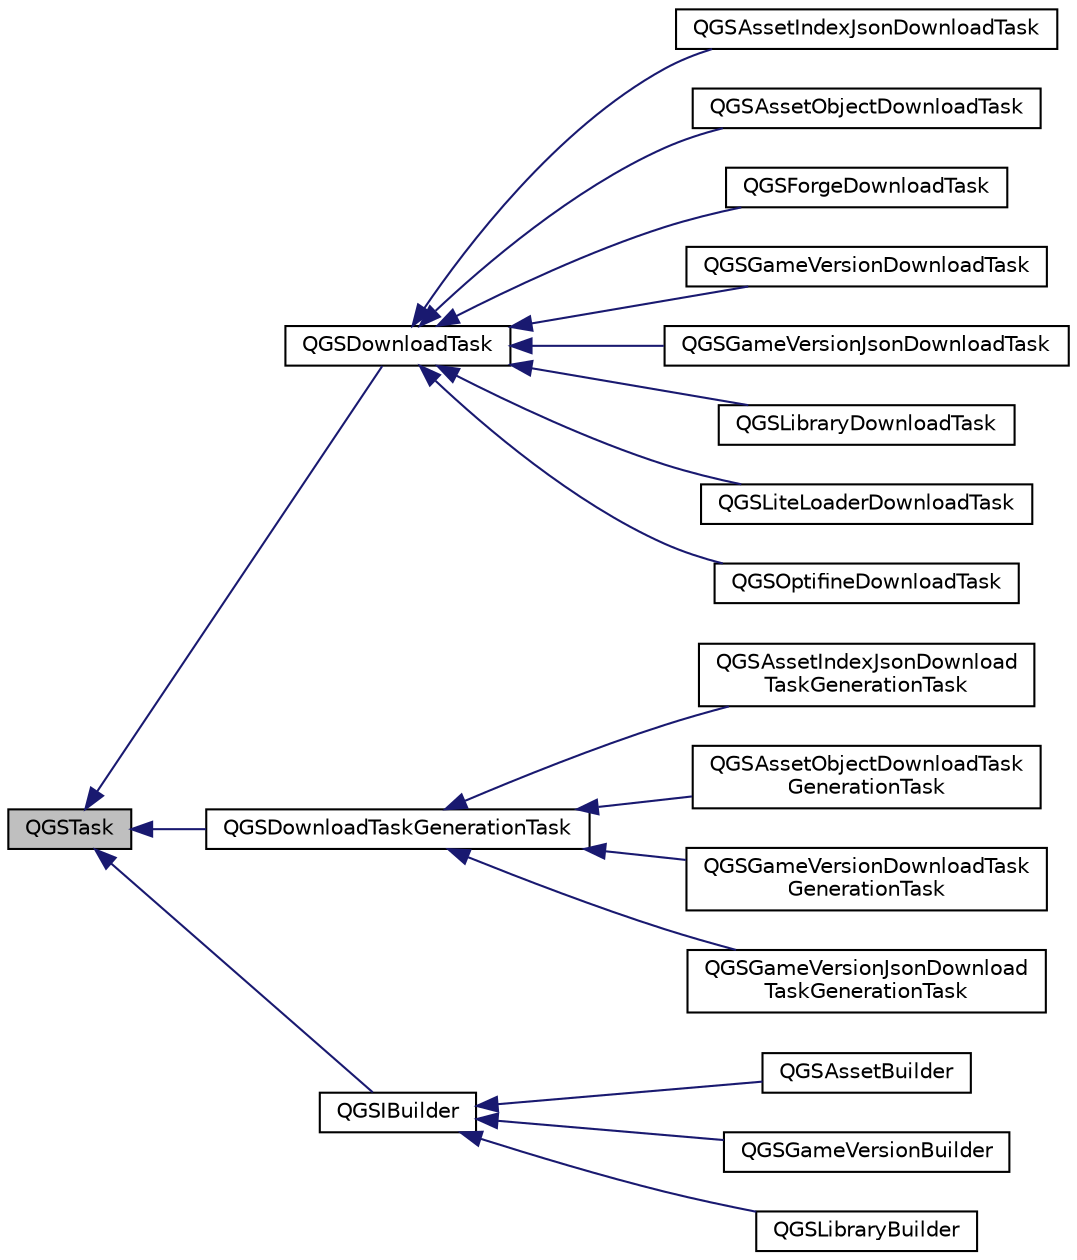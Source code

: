 digraph "QGSTask"
{
  edge [fontname="Helvetica",fontsize="10",labelfontname="Helvetica",labelfontsize="10"];
  node [fontname="Helvetica",fontsize="10",shape=record];
  rankdir="LR";
  Node0 [label="QGSTask",height=0.2,width=0.4,color="black", fillcolor="grey75", style="filled", fontcolor="black"];
  Node0 -> Node1 [dir="back",color="midnightblue",fontsize="10",style="solid",fontname="Helvetica"];
  Node1 [label="QGSDownloadTask",height=0.2,width=0.4,color="black", fillcolor="white", style="filled",URL="$class_q_g_s_download_task.html"];
  Node1 -> Node2 [dir="back",color="midnightblue",fontsize="10",style="solid",fontname="Helvetica"];
  Node2 [label="QGSAssetIndexJsonDownloadTask",height=0.2,width=0.4,color="black", fillcolor="white", style="filled",URL="$class_q_g_s_asset_index_json_download_task.html"];
  Node1 -> Node3 [dir="back",color="midnightblue",fontsize="10",style="solid",fontname="Helvetica"];
  Node3 [label="QGSAssetObjectDownloadTask",height=0.2,width=0.4,color="black", fillcolor="white", style="filled",URL="$class_q_g_s_asset_object_download_task.html"];
  Node1 -> Node4 [dir="back",color="midnightblue",fontsize="10",style="solid",fontname="Helvetica"];
  Node4 [label="QGSForgeDownloadTask",height=0.2,width=0.4,color="black", fillcolor="white", style="filled",URL="$class_q_g_s_forge_download_task.html"];
  Node1 -> Node5 [dir="back",color="midnightblue",fontsize="10",style="solid",fontname="Helvetica"];
  Node5 [label="QGSGameVersionDownloadTask",height=0.2,width=0.4,color="black", fillcolor="white", style="filled",URL="$class_q_g_s_game_version_download_task.html"];
  Node1 -> Node6 [dir="back",color="midnightblue",fontsize="10",style="solid",fontname="Helvetica"];
  Node6 [label="QGSGameVersionJsonDownloadTask",height=0.2,width=0.4,color="black", fillcolor="white", style="filled",URL="$class_q_g_s_game_version_json_download_task.html"];
  Node1 -> Node7 [dir="back",color="midnightblue",fontsize="10",style="solid",fontname="Helvetica"];
  Node7 [label="QGSLibraryDownloadTask",height=0.2,width=0.4,color="black", fillcolor="white", style="filled",URL="$class_q_g_s_library_download_task.html"];
  Node1 -> Node8 [dir="back",color="midnightblue",fontsize="10",style="solid",fontname="Helvetica"];
  Node8 [label="QGSLiteLoaderDownloadTask",height=0.2,width=0.4,color="black", fillcolor="white", style="filled",URL="$class_q_g_s_lite_loader_download_task.html"];
  Node1 -> Node9 [dir="back",color="midnightblue",fontsize="10",style="solid",fontname="Helvetica"];
  Node9 [label="QGSOptifineDownloadTask",height=0.2,width=0.4,color="black", fillcolor="white", style="filled",URL="$class_q_g_s_optifine_download_task.html"];
  Node0 -> Node10 [dir="back",color="midnightblue",fontsize="10",style="solid",fontname="Helvetica"];
  Node10 [label="QGSDownloadTaskGenerationTask",height=0.2,width=0.4,color="black", fillcolor="white", style="filled",URL="$class_q_g_s_download_task_generation_task.html"];
  Node10 -> Node11 [dir="back",color="midnightblue",fontsize="10",style="solid",fontname="Helvetica"];
  Node11 [label="QGSAssetIndexJsonDownload\lTaskGenerationTask",height=0.2,width=0.4,color="black", fillcolor="white", style="filled",URL="$class_q_g_s_asset_index_json_download_task_generation_task.html"];
  Node10 -> Node12 [dir="back",color="midnightblue",fontsize="10",style="solid",fontname="Helvetica"];
  Node12 [label="QGSAssetObjectDownloadTask\lGenerationTask",height=0.2,width=0.4,color="black", fillcolor="white", style="filled",URL="$class_q_g_s_asset_object_download_task_generation_task.html"];
  Node10 -> Node13 [dir="back",color="midnightblue",fontsize="10",style="solid",fontname="Helvetica"];
  Node13 [label="QGSGameVersionDownloadTask\lGenerationTask",height=0.2,width=0.4,color="black", fillcolor="white", style="filled",URL="$class_q_g_s_game_version_download_task_generation_task.html"];
  Node10 -> Node14 [dir="back",color="midnightblue",fontsize="10",style="solid",fontname="Helvetica"];
  Node14 [label="QGSGameVersionJsonDownload\lTaskGenerationTask",height=0.2,width=0.4,color="black", fillcolor="white", style="filled",URL="$class_q_g_s_game_version_json_download_task_generation_task.html"];
  Node0 -> Node15 [dir="back",color="midnightblue",fontsize="10",style="solid",fontname="Helvetica"];
  Node15 [label="QGSIBuilder",height=0.2,width=0.4,color="black", fillcolor="white", style="filled",URL="$class_q_g_s_i_builder.html"];
  Node15 -> Node16 [dir="back",color="midnightblue",fontsize="10",style="solid",fontname="Helvetica"];
  Node16 [label="QGSAssetBuilder",height=0.2,width=0.4,color="black", fillcolor="white", style="filled",URL="$class_q_g_s_asset_builder.html"];
  Node15 -> Node17 [dir="back",color="midnightblue",fontsize="10",style="solid",fontname="Helvetica"];
  Node17 [label="QGSGameVersionBuilder",height=0.2,width=0.4,color="black", fillcolor="white", style="filled",URL="$class_q_g_s_game_version_builder.html"];
  Node15 -> Node18 [dir="back",color="midnightblue",fontsize="10",style="solid",fontname="Helvetica"];
  Node18 [label="QGSLibraryBuilder",height=0.2,width=0.4,color="black", fillcolor="white", style="filled",URL="$class_q_g_s_library_builder.html"];
}
